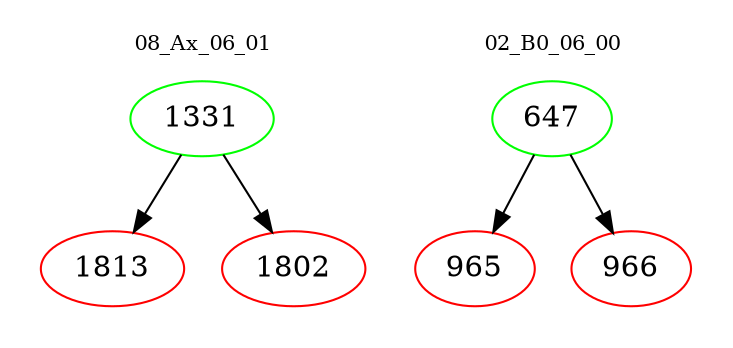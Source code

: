 digraph{
subgraph cluster_0 {
color = white
label = "08_Ax_06_01";
fontsize=10;
T0_1331 [label="1331", color="green"]
T0_1331 -> T0_1813 [color="black"]
T0_1813 [label="1813", color="red"]
T0_1331 -> T0_1802 [color="black"]
T0_1802 [label="1802", color="red"]
}
subgraph cluster_1 {
color = white
label = "02_B0_06_00";
fontsize=10;
T1_647 [label="647", color="green"]
T1_647 -> T1_965 [color="black"]
T1_965 [label="965", color="red"]
T1_647 -> T1_966 [color="black"]
T1_966 [label="966", color="red"]
}
}
